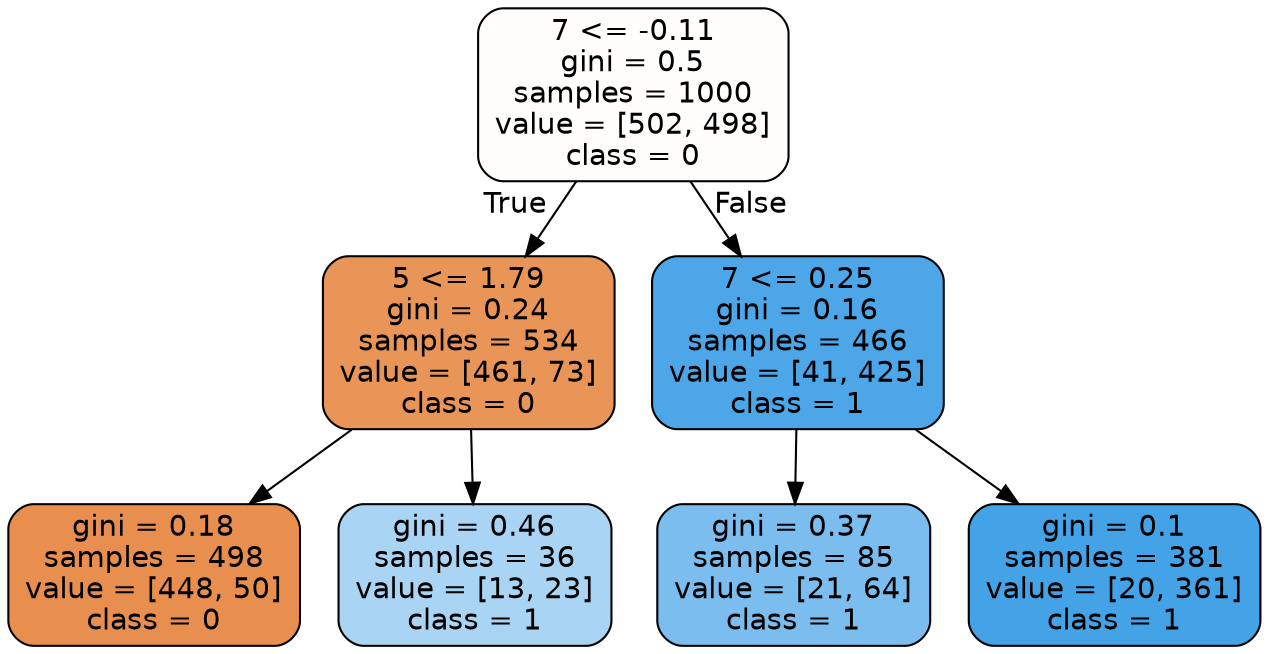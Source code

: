 digraph Tree {
node [shape=box, style="filled, rounded", color="black", fontname=helvetica] ;
edge [fontname=helvetica] ;
0 [label="7 <= -0.11\ngini = 0.5\nsamples = 1000\nvalue = [502, 498]\nclass = 0", fillcolor="#fffefd"] ;
1 [label="5 <= 1.79\ngini = 0.24\nsamples = 534\nvalue = [461, 73]\nclass = 0", fillcolor="#e99558"] ;
0 -> 1 [labeldistance=2.5, labelangle=45, headlabel="True"] ;
2 [label="gini = 0.18\nsamples = 498\nvalue = [448, 50]\nclass = 0", fillcolor="#e88f4f"] ;
1 -> 2 ;
3 [label="gini = 0.46\nsamples = 36\nvalue = [13, 23]\nclass = 1", fillcolor="#a9d4f4"] ;
1 -> 3 ;
4 [label="7 <= 0.25\ngini = 0.16\nsamples = 466\nvalue = [41, 425]\nclass = 1", fillcolor="#4ca6e8"] ;
0 -> 4 [labeldistance=2.5, labelangle=-45, headlabel="False"] ;
5 [label="gini = 0.37\nsamples = 85\nvalue = [21, 64]\nclass = 1", fillcolor="#7abdee"] ;
4 -> 5 ;
6 [label="gini = 0.1\nsamples = 381\nvalue = [20, 361]\nclass = 1", fillcolor="#44a2e6"] ;
4 -> 6 ;
}